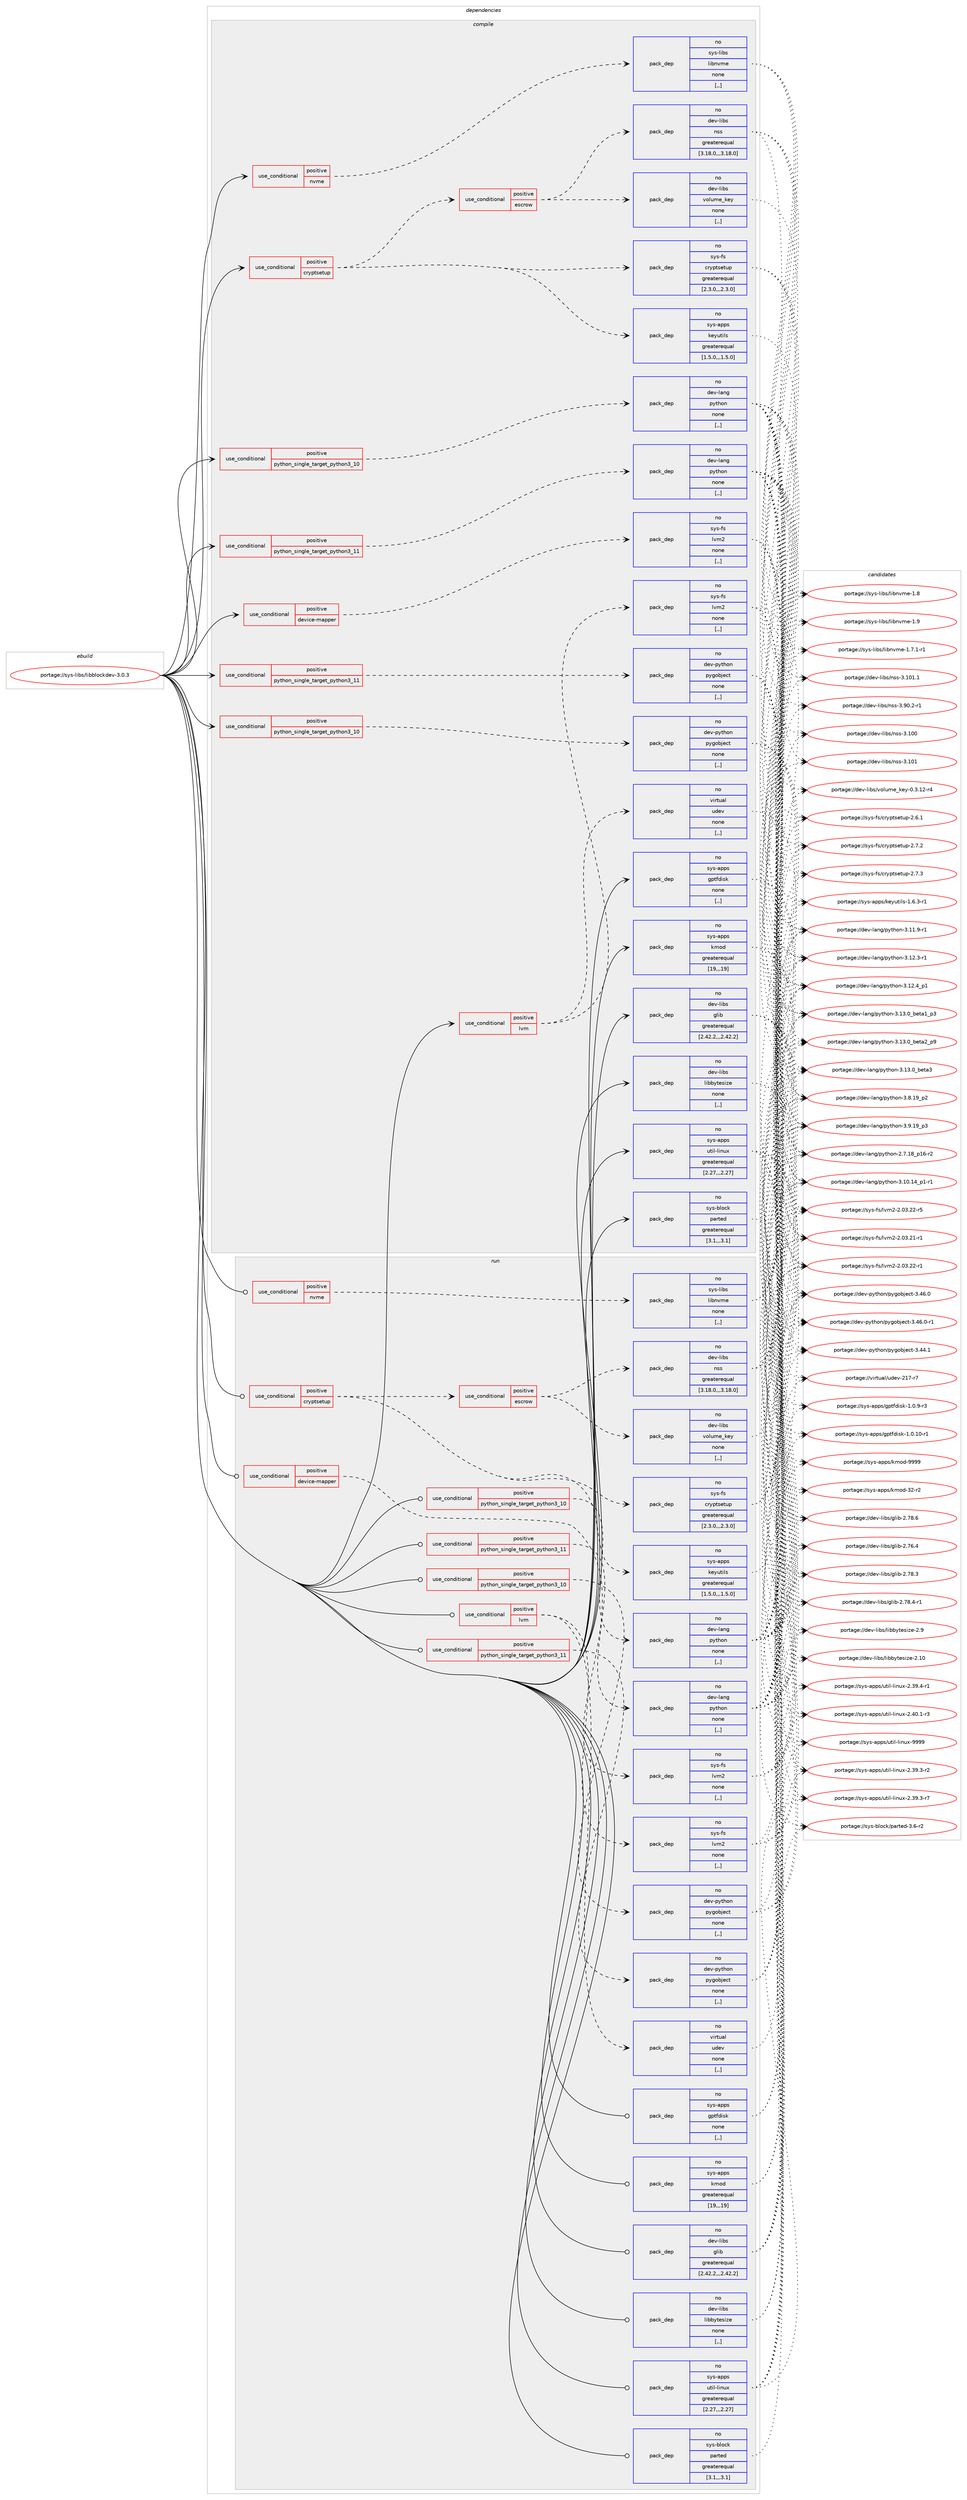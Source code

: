 digraph prolog {

# *************
# Graph options
# *************

newrank=true;
concentrate=true;
compound=true;
graph [rankdir=LR,fontname=Helvetica,fontsize=10,ranksep=1.5];#, ranksep=2.5, nodesep=0.2];
edge  [arrowhead=vee];
node  [fontname=Helvetica,fontsize=10];

# **********
# The ebuild
# **********

subgraph cluster_leftcol {
color=gray;
rank=same;
label=<<i>ebuild</i>>;
id [label="portage://sys-libs/libblockdev-3.0.3", color=red, width=4, href="../sys-libs/libblockdev-3.0.3.svg"];
}

# ****************
# The dependencies
# ****************

subgraph cluster_midcol {
color=gray;
label=<<i>dependencies</i>>;
subgraph cluster_compile {
fillcolor="#eeeeee";
style=filled;
label=<<i>compile</i>>;
subgraph cond114568 {
dependency430485 [label=<<TABLE BORDER="0" CELLBORDER="1" CELLSPACING="0" CELLPADDING="4"><TR><TD ROWSPAN="3" CELLPADDING="10">use_conditional</TD></TR><TR><TD>positive</TD></TR><TR><TD>cryptsetup</TD></TR></TABLE>>, shape=none, color=red];
subgraph cond114569 {
dependency430486 [label=<<TABLE BORDER="0" CELLBORDER="1" CELLSPACING="0" CELLPADDING="4"><TR><TD ROWSPAN="3" CELLPADDING="10">use_conditional</TD></TR><TR><TD>positive</TD></TR><TR><TD>escrow</TD></TR></TABLE>>, shape=none, color=red];
subgraph pack312992 {
dependency430487 [label=<<TABLE BORDER="0" CELLBORDER="1" CELLSPACING="0" CELLPADDING="4" WIDTH="220"><TR><TD ROWSPAN="6" CELLPADDING="30">pack_dep</TD></TR><TR><TD WIDTH="110">no</TD></TR><TR><TD>dev-libs</TD></TR><TR><TD>nss</TD></TR><TR><TD>greaterequal</TD></TR><TR><TD>[3.18.0,,,3.18.0]</TD></TR></TABLE>>, shape=none, color=blue];
}
dependency430486:e -> dependency430487:w [weight=20,style="dashed",arrowhead="vee"];
subgraph pack312993 {
dependency430488 [label=<<TABLE BORDER="0" CELLBORDER="1" CELLSPACING="0" CELLPADDING="4" WIDTH="220"><TR><TD ROWSPAN="6" CELLPADDING="30">pack_dep</TD></TR><TR><TD WIDTH="110">no</TD></TR><TR><TD>dev-libs</TD></TR><TR><TD>volume_key</TD></TR><TR><TD>none</TD></TR><TR><TD>[,,]</TD></TR></TABLE>>, shape=none, color=blue];
}
dependency430486:e -> dependency430488:w [weight=20,style="dashed",arrowhead="vee"];
}
dependency430485:e -> dependency430486:w [weight=20,style="dashed",arrowhead="vee"];
subgraph pack312994 {
dependency430489 [label=<<TABLE BORDER="0" CELLBORDER="1" CELLSPACING="0" CELLPADDING="4" WIDTH="220"><TR><TD ROWSPAN="6" CELLPADDING="30">pack_dep</TD></TR><TR><TD WIDTH="110">no</TD></TR><TR><TD>sys-apps</TD></TR><TR><TD>keyutils</TD></TR><TR><TD>greaterequal</TD></TR><TR><TD>[1.5.0,,,1.5.0]</TD></TR></TABLE>>, shape=none, color=blue];
}
dependency430485:e -> dependency430489:w [weight=20,style="dashed",arrowhead="vee"];
subgraph pack312995 {
dependency430490 [label=<<TABLE BORDER="0" CELLBORDER="1" CELLSPACING="0" CELLPADDING="4" WIDTH="220"><TR><TD ROWSPAN="6" CELLPADDING="30">pack_dep</TD></TR><TR><TD WIDTH="110">no</TD></TR><TR><TD>sys-fs</TD></TR><TR><TD>cryptsetup</TD></TR><TR><TD>greaterequal</TD></TR><TR><TD>[2.3.0,,,2.3.0]</TD></TR></TABLE>>, shape=none, color=blue];
}
dependency430485:e -> dependency430490:w [weight=20,style="dashed",arrowhead="vee"];
}
id:e -> dependency430485:w [weight=20,style="solid",arrowhead="vee"];
subgraph cond114570 {
dependency430491 [label=<<TABLE BORDER="0" CELLBORDER="1" CELLSPACING="0" CELLPADDING="4"><TR><TD ROWSPAN="3" CELLPADDING="10">use_conditional</TD></TR><TR><TD>positive</TD></TR><TR><TD>device-mapper</TD></TR></TABLE>>, shape=none, color=red];
subgraph pack312996 {
dependency430492 [label=<<TABLE BORDER="0" CELLBORDER="1" CELLSPACING="0" CELLPADDING="4" WIDTH="220"><TR><TD ROWSPAN="6" CELLPADDING="30">pack_dep</TD></TR><TR><TD WIDTH="110">no</TD></TR><TR><TD>sys-fs</TD></TR><TR><TD>lvm2</TD></TR><TR><TD>none</TD></TR><TR><TD>[,,]</TD></TR></TABLE>>, shape=none, color=blue];
}
dependency430491:e -> dependency430492:w [weight=20,style="dashed",arrowhead="vee"];
}
id:e -> dependency430491:w [weight=20,style="solid",arrowhead="vee"];
subgraph cond114571 {
dependency430493 [label=<<TABLE BORDER="0" CELLBORDER="1" CELLSPACING="0" CELLPADDING="4"><TR><TD ROWSPAN="3" CELLPADDING="10">use_conditional</TD></TR><TR><TD>positive</TD></TR><TR><TD>lvm</TD></TR></TABLE>>, shape=none, color=red];
subgraph pack312997 {
dependency430494 [label=<<TABLE BORDER="0" CELLBORDER="1" CELLSPACING="0" CELLPADDING="4" WIDTH="220"><TR><TD ROWSPAN="6" CELLPADDING="30">pack_dep</TD></TR><TR><TD WIDTH="110">no</TD></TR><TR><TD>sys-fs</TD></TR><TR><TD>lvm2</TD></TR><TR><TD>none</TD></TR><TR><TD>[,,]</TD></TR></TABLE>>, shape=none, color=blue];
}
dependency430493:e -> dependency430494:w [weight=20,style="dashed",arrowhead="vee"];
subgraph pack312998 {
dependency430495 [label=<<TABLE BORDER="0" CELLBORDER="1" CELLSPACING="0" CELLPADDING="4" WIDTH="220"><TR><TD ROWSPAN="6" CELLPADDING="30">pack_dep</TD></TR><TR><TD WIDTH="110">no</TD></TR><TR><TD>virtual</TD></TR><TR><TD>udev</TD></TR><TR><TD>none</TD></TR><TR><TD>[,,]</TD></TR></TABLE>>, shape=none, color=blue];
}
dependency430493:e -> dependency430495:w [weight=20,style="dashed",arrowhead="vee"];
}
id:e -> dependency430493:w [weight=20,style="solid",arrowhead="vee"];
subgraph cond114572 {
dependency430496 [label=<<TABLE BORDER="0" CELLBORDER="1" CELLSPACING="0" CELLPADDING="4"><TR><TD ROWSPAN="3" CELLPADDING="10">use_conditional</TD></TR><TR><TD>positive</TD></TR><TR><TD>nvme</TD></TR></TABLE>>, shape=none, color=red];
subgraph pack312999 {
dependency430497 [label=<<TABLE BORDER="0" CELLBORDER="1" CELLSPACING="0" CELLPADDING="4" WIDTH="220"><TR><TD ROWSPAN="6" CELLPADDING="30">pack_dep</TD></TR><TR><TD WIDTH="110">no</TD></TR><TR><TD>sys-libs</TD></TR><TR><TD>libnvme</TD></TR><TR><TD>none</TD></TR><TR><TD>[,,]</TD></TR></TABLE>>, shape=none, color=blue];
}
dependency430496:e -> dependency430497:w [weight=20,style="dashed",arrowhead="vee"];
}
id:e -> dependency430496:w [weight=20,style="solid",arrowhead="vee"];
subgraph cond114573 {
dependency430498 [label=<<TABLE BORDER="0" CELLBORDER="1" CELLSPACING="0" CELLPADDING="4"><TR><TD ROWSPAN="3" CELLPADDING="10">use_conditional</TD></TR><TR><TD>positive</TD></TR><TR><TD>python_single_target_python3_10</TD></TR></TABLE>>, shape=none, color=red];
subgraph pack313000 {
dependency430499 [label=<<TABLE BORDER="0" CELLBORDER="1" CELLSPACING="0" CELLPADDING="4" WIDTH="220"><TR><TD ROWSPAN="6" CELLPADDING="30">pack_dep</TD></TR><TR><TD WIDTH="110">no</TD></TR><TR><TD>dev-lang</TD></TR><TR><TD>python</TD></TR><TR><TD>none</TD></TR><TR><TD>[,,]</TD></TR></TABLE>>, shape=none, color=blue];
}
dependency430498:e -> dependency430499:w [weight=20,style="dashed",arrowhead="vee"];
}
id:e -> dependency430498:w [weight=20,style="solid",arrowhead="vee"];
subgraph cond114574 {
dependency430500 [label=<<TABLE BORDER="0" CELLBORDER="1" CELLSPACING="0" CELLPADDING="4"><TR><TD ROWSPAN="3" CELLPADDING="10">use_conditional</TD></TR><TR><TD>positive</TD></TR><TR><TD>python_single_target_python3_10</TD></TR></TABLE>>, shape=none, color=red];
subgraph pack313001 {
dependency430501 [label=<<TABLE BORDER="0" CELLBORDER="1" CELLSPACING="0" CELLPADDING="4" WIDTH="220"><TR><TD ROWSPAN="6" CELLPADDING="30">pack_dep</TD></TR><TR><TD WIDTH="110">no</TD></TR><TR><TD>dev-python</TD></TR><TR><TD>pygobject</TD></TR><TR><TD>none</TD></TR><TR><TD>[,,]</TD></TR></TABLE>>, shape=none, color=blue];
}
dependency430500:e -> dependency430501:w [weight=20,style="dashed",arrowhead="vee"];
}
id:e -> dependency430500:w [weight=20,style="solid",arrowhead="vee"];
subgraph cond114575 {
dependency430502 [label=<<TABLE BORDER="0" CELLBORDER="1" CELLSPACING="0" CELLPADDING="4"><TR><TD ROWSPAN="3" CELLPADDING="10">use_conditional</TD></TR><TR><TD>positive</TD></TR><TR><TD>python_single_target_python3_11</TD></TR></TABLE>>, shape=none, color=red];
subgraph pack313002 {
dependency430503 [label=<<TABLE BORDER="0" CELLBORDER="1" CELLSPACING="0" CELLPADDING="4" WIDTH="220"><TR><TD ROWSPAN="6" CELLPADDING="30">pack_dep</TD></TR><TR><TD WIDTH="110">no</TD></TR><TR><TD>dev-lang</TD></TR><TR><TD>python</TD></TR><TR><TD>none</TD></TR><TR><TD>[,,]</TD></TR></TABLE>>, shape=none, color=blue];
}
dependency430502:e -> dependency430503:w [weight=20,style="dashed",arrowhead="vee"];
}
id:e -> dependency430502:w [weight=20,style="solid",arrowhead="vee"];
subgraph cond114576 {
dependency430504 [label=<<TABLE BORDER="0" CELLBORDER="1" CELLSPACING="0" CELLPADDING="4"><TR><TD ROWSPAN="3" CELLPADDING="10">use_conditional</TD></TR><TR><TD>positive</TD></TR><TR><TD>python_single_target_python3_11</TD></TR></TABLE>>, shape=none, color=red];
subgraph pack313003 {
dependency430505 [label=<<TABLE BORDER="0" CELLBORDER="1" CELLSPACING="0" CELLPADDING="4" WIDTH="220"><TR><TD ROWSPAN="6" CELLPADDING="30">pack_dep</TD></TR><TR><TD WIDTH="110">no</TD></TR><TR><TD>dev-python</TD></TR><TR><TD>pygobject</TD></TR><TR><TD>none</TD></TR><TR><TD>[,,]</TD></TR></TABLE>>, shape=none, color=blue];
}
dependency430504:e -> dependency430505:w [weight=20,style="dashed",arrowhead="vee"];
}
id:e -> dependency430504:w [weight=20,style="solid",arrowhead="vee"];
subgraph pack313004 {
dependency430506 [label=<<TABLE BORDER="0" CELLBORDER="1" CELLSPACING="0" CELLPADDING="4" WIDTH="220"><TR><TD ROWSPAN="6" CELLPADDING="30">pack_dep</TD></TR><TR><TD WIDTH="110">no</TD></TR><TR><TD>dev-libs</TD></TR><TR><TD>glib</TD></TR><TR><TD>greaterequal</TD></TR><TR><TD>[2.42.2,,,2.42.2]</TD></TR></TABLE>>, shape=none, color=blue];
}
id:e -> dependency430506:w [weight=20,style="solid",arrowhead="vee"];
subgraph pack313005 {
dependency430507 [label=<<TABLE BORDER="0" CELLBORDER="1" CELLSPACING="0" CELLPADDING="4" WIDTH="220"><TR><TD ROWSPAN="6" CELLPADDING="30">pack_dep</TD></TR><TR><TD WIDTH="110">no</TD></TR><TR><TD>dev-libs</TD></TR><TR><TD>libbytesize</TD></TR><TR><TD>none</TD></TR><TR><TD>[,,]</TD></TR></TABLE>>, shape=none, color=blue];
}
id:e -> dependency430507:w [weight=20,style="solid",arrowhead="vee"];
subgraph pack313006 {
dependency430508 [label=<<TABLE BORDER="0" CELLBORDER="1" CELLSPACING="0" CELLPADDING="4" WIDTH="220"><TR><TD ROWSPAN="6" CELLPADDING="30">pack_dep</TD></TR><TR><TD WIDTH="110">no</TD></TR><TR><TD>sys-apps</TD></TR><TR><TD>gptfdisk</TD></TR><TR><TD>none</TD></TR><TR><TD>[,,]</TD></TR></TABLE>>, shape=none, color=blue];
}
id:e -> dependency430508:w [weight=20,style="solid",arrowhead="vee"];
subgraph pack313007 {
dependency430509 [label=<<TABLE BORDER="0" CELLBORDER="1" CELLSPACING="0" CELLPADDING="4" WIDTH="220"><TR><TD ROWSPAN="6" CELLPADDING="30">pack_dep</TD></TR><TR><TD WIDTH="110">no</TD></TR><TR><TD>sys-apps</TD></TR><TR><TD>kmod</TD></TR><TR><TD>greaterequal</TD></TR><TR><TD>[19,,,19]</TD></TR></TABLE>>, shape=none, color=blue];
}
id:e -> dependency430509:w [weight=20,style="solid",arrowhead="vee"];
subgraph pack313008 {
dependency430510 [label=<<TABLE BORDER="0" CELLBORDER="1" CELLSPACING="0" CELLPADDING="4" WIDTH="220"><TR><TD ROWSPAN="6" CELLPADDING="30">pack_dep</TD></TR><TR><TD WIDTH="110">no</TD></TR><TR><TD>sys-apps</TD></TR><TR><TD>util-linux</TD></TR><TR><TD>greaterequal</TD></TR><TR><TD>[2.27,,,2.27]</TD></TR></TABLE>>, shape=none, color=blue];
}
id:e -> dependency430510:w [weight=20,style="solid",arrowhead="vee"];
subgraph pack313009 {
dependency430511 [label=<<TABLE BORDER="0" CELLBORDER="1" CELLSPACING="0" CELLPADDING="4" WIDTH="220"><TR><TD ROWSPAN="6" CELLPADDING="30">pack_dep</TD></TR><TR><TD WIDTH="110">no</TD></TR><TR><TD>sys-block</TD></TR><TR><TD>parted</TD></TR><TR><TD>greaterequal</TD></TR><TR><TD>[3.1,,,3.1]</TD></TR></TABLE>>, shape=none, color=blue];
}
id:e -> dependency430511:w [weight=20,style="solid",arrowhead="vee"];
}
subgraph cluster_compileandrun {
fillcolor="#eeeeee";
style=filled;
label=<<i>compile and run</i>>;
}
subgraph cluster_run {
fillcolor="#eeeeee";
style=filled;
label=<<i>run</i>>;
subgraph cond114577 {
dependency430512 [label=<<TABLE BORDER="0" CELLBORDER="1" CELLSPACING="0" CELLPADDING="4"><TR><TD ROWSPAN="3" CELLPADDING="10">use_conditional</TD></TR><TR><TD>positive</TD></TR><TR><TD>cryptsetup</TD></TR></TABLE>>, shape=none, color=red];
subgraph cond114578 {
dependency430513 [label=<<TABLE BORDER="0" CELLBORDER="1" CELLSPACING="0" CELLPADDING="4"><TR><TD ROWSPAN="3" CELLPADDING="10">use_conditional</TD></TR><TR><TD>positive</TD></TR><TR><TD>escrow</TD></TR></TABLE>>, shape=none, color=red];
subgraph pack313010 {
dependency430514 [label=<<TABLE BORDER="0" CELLBORDER="1" CELLSPACING="0" CELLPADDING="4" WIDTH="220"><TR><TD ROWSPAN="6" CELLPADDING="30">pack_dep</TD></TR><TR><TD WIDTH="110">no</TD></TR><TR><TD>dev-libs</TD></TR><TR><TD>nss</TD></TR><TR><TD>greaterequal</TD></TR><TR><TD>[3.18.0,,,3.18.0]</TD></TR></TABLE>>, shape=none, color=blue];
}
dependency430513:e -> dependency430514:w [weight=20,style="dashed",arrowhead="vee"];
subgraph pack313011 {
dependency430515 [label=<<TABLE BORDER="0" CELLBORDER="1" CELLSPACING="0" CELLPADDING="4" WIDTH="220"><TR><TD ROWSPAN="6" CELLPADDING="30">pack_dep</TD></TR><TR><TD WIDTH="110">no</TD></TR><TR><TD>dev-libs</TD></TR><TR><TD>volume_key</TD></TR><TR><TD>none</TD></TR><TR><TD>[,,]</TD></TR></TABLE>>, shape=none, color=blue];
}
dependency430513:e -> dependency430515:w [weight=20,style="dashed",arrowhead="vee"];
}
dependency430512:e -> dependency430513:w [weight=20,style="dashed",arrowhead="vee"];
subgraph pack313012 {
dependency430516 [label=<<TABLE BORDER="0" CELLBORDER="1" CELLSPACING="0" CELLPADDING="4" WIDTH="220"><TR><TD ROWSPAN="6" CELLPADDING="30">pack_dep</TD></TR><TR><TD WIDTH="110">no</TD></TR><TR><TD>sys-apps</TD></TR><TR><TD>keyutils</TD></TR><TR><TD>greaterequal</TD></TR><TR><TD>[1.5.0,,,1.5.0]</TD></TR></TABLE>>, shape=none, color=blue];
}
dependency430512:e -> dependency430516:w [weight=20,style="dashed",arrowhead="vee"];
subgraph pack313013 {
dependency430517 [label=<<TABLE BORDER="0" CELLBORDER="1" CELLSPACING="0" CELLPADDING="4" WIDTH="220"><TR><TD ROWSPAN="6" CELLPADDING="30">pack_dep</TD></TR><TR><TD WIDTH="110">no</TD></TR><TR><TD>sys-fs</TD></TR><TR><TD>cryptsetup</TD></TR><TR><TD>greaterequal</TD></TR><TR><TD>[2.3.0,,,2.3.0]</TD></TR></TABLE>>, shape=none, color=blue];
}
dependency430512:e -> dependency430517:w [weight=20,style="dashed",arrowhead="vee"];
}
id:e -> dependency430512:w [weight=20,style="solid",arrowhead="odot"];
subgraph cond114579 {
dependency430518 [label=<<TABLE BORDER="0" CELLBORDER="1" CELLSPACING="0" CELLPADDING="4"><TR><TD ROWSPAN="3" CELLPADDING="10">use_conditional</TD></TR><TR><TD>positive</TD></TR><TR><TD>device-mapper</TD></TR></TABLE>>, shape=none, color=red];
subgraph pack313014 {
dependency430519 [label=<<TABLE BORDER="0" CELLBORDER="1" CELLSPACING="0" CELLPADDING="4" WIDTH="220"><TR><TD ROWSPAN="6" CELLPADDING="30">pack_dep</TD></TR><TR><TD WIDTH="110">no</TD></TR><TR><TD>sys-fs</TD></TR><TR><TD>lvm2</TD></TR><TR><TD>none</TD></TR><TR><TD>[,,]</TD></TR></TABLE>>, shape=none, color=blue];
}
dependency430518:e -> dependency430519:w [weight=20,style="dashed",arrowhead="vee"];
}
id:e -> dependency430518:w [weight=20,style="solid",arrowhead="odot"];
subgraph cond114580 {
dependency430520 [label=<<TABLE BORDER="0" CELLBORDER="1" CELLSPACING="0" CELLPADDING="4"><TR><TD ROWSPAN="3" CELLPADDING="10">use_conditional</TD></TR><TR><TD>positive</TD></TR><TR><TD>lvm</TD></TR></TABLE>>, shape=none, color=red];
subgraph pack313015 {
dependency430521 [label=<<TABLE BORDER="0" CELLBORDER="1" CELLSPACING="0" CELLPADDING="4" WIDTH="220"><TR><TD ROWSPAN="6" CELLPADDING="30">pack_dep</TD></TR><TR><TD WIDTH="110">no</TD></TR><TR><TD>sys-fs</TD></TR><TR><TD>lvm2</TD></TR><TR><TD>none</TD></TR><TR><TD>[,,]</TD></TR></TABLE>>, shape=none, color=blue];
}
dependency430520:e -> dependency430521:w [weight=20,style="dashed",arrowhead="vee"];
subgraph pack313016 {
dependency430522 [label=<<TABLE BORDER="0" CELLBORDER="1" CELLSPACING="0" CELLPADDING="4" WIDTH="220"><TR><TD ROWSPAN="6" CELLPADDING="30">pack_dep</TD></TR><TR><TD WIDTH="110">no</TD></TR><TR><TD>virtual</TD></TR><TR><TD>udev</TD></TR><TR><TD>none</TD></TR><TR><TD>[,,]</TD></TR></TABLE>>, shape=none, color=blue];
}
dependency430520:e -> dependency430522:w [weight=20,style="dashed",arrowhead="vee"];
}
id:e -> dependency430520:w [weight=20,style="solid",arrowhead="odot"];
subgraph cond114581 {
dependency430523 [label=<<TABLE BORDER="0" CELLBORDER="1" CELLSPACING="0" CELLPADDING="4"><TR><TD ROWSPAN="3" CELLPADDING="10">use_conditional</TD></TR><TR><TD>positive</TD></TR><TR><TD>nvme</TD></TR></TABLE>>, shape=none, color=red];
subgraph pack313017 {
dependency430524 [label=<<TABLE BORDER="0" CELLBORDER="1" CELLSPACING="0" CELLPADDING="4" WIDTH="220"><TR><TD ROWSPAN="6" CELLPADDING="30">pack_dep</TD></TR><TR><TD WIDTH="110">no</TD></TR><TR><TD>sys-libs</TD></TR><TR><TD>libnvme</TD></TR><TR><TD>none</TD></TR><TR><TD>[,,]</TD></TR></TABLE>>, shape=none, color=blue];
}
dependency430523:e -> dependency430524:w [weight=20,style="dashed",arrowhead="vee"];
}
id:e -> dependency430523:w [weight=20,style="solid",arrowhead="odot"];
subgraph cond114582 {
dependency430525 [label=<<TABLE BORDER="0" CELLBORDER="1" CELLSPACING="0" CELLPADDING="4"><TR><TD ROWSPAN="3" CELLPADDING="10">use_conditional</TD></TR><TR><TD>positive</TD></TR><TR><TD>python_single_target_python3_10</TD></TR></TABLE>>, shape=none, color=red];
subgraph pack313018 {
dependency430526 [label=<<TABLE BORDER="0" CELLBORDER="1" CELLSPACING="0" CELLPADDING="4" WIDTH="220"><TR><TD ROWSPAN="6" CELLPADDING="30">pack_dep</TD></TR><TR><TD WIDTH="110">no</TD></TR><TR><TD>dev-lang</TD></TR><TR><TD>python</TD></TR><TR><TD>none</TD></TR><TR><TD>[,,]</TD></TR></TABLE>>, shape=none, color=blue];
}
dependency430525:e -> dependency430526:w [weight=20,style="dashed",arrowhead="vee"];
}
id:e -> dependency430525:w [weight=20,style="solid",arrowhead="odot"];
subgraph cond114583 {
dependency430527 [label=<<TABLE BORDER="0" CELLBORDER="1" CELLSPACING="0" CELLPADDING="4"><TR><TD ROWSPAN="3" CELLPADDING="10">use_conditional</TD></TR><TR><TD>positive</TD></TR><TR><TD>python_single_target_python3_10</TD></TR></TABLE>>, shape=none, color=red];
subgraph pack313019 {
dependency430528 [label=<<TABLE BORDER="0" CELLBORDER="1" CELLSPACING="0" CELLPADDING="4" WIDTH="220"><TR><TD ROWSPAN="6" CELLPADDING="30">pack_dep</TD></TR><TR><TD WIDTH="110">no</TD></TR><TR><TD>dev-python</TD></TR><TR><TD>pygobject</TD></TR><TR><TD>none</TD></TR><TR><TD>[,,]</TD></TR></TABLE>>, shape=none, color=blue];
}
dependency430527:e -> dependency430528:w [weight=20,style="dashed",arrowhead="vee"];
}
id:e -> dependency430527:w [weight=20,style="solid",arrowhead="odot"];
subgraph cond114584 {
dependency430529 [label=<<TABLE BORDER="0" CELLBORDER="1" CELLSPACING="0" CELLPADDING="4"><TR><TD ROWSPAN="3" CELLPADDING="10">use_conditional</TD></TR><TR><TD>positive</TD></TR><TR><TD>python_single_target_python3_11</TD></TR></TABLE>>, shape=none, color=red];
subgraph pack313020 {
dependency430530 [label=<<TABLE BORDER="0" CELLBORDER="1" CELLSPACING="0" CELLPADDING="4" WIDTH="220"><TR><TD ROWSPAN="6" CELLPADDING="30">pack_dep</TD></TR><TR><TD WIDTH="110">no</TD></TR><TR><TD>dev-lang</TD></TR><TR><TD>python</TD></TR><TR><TD>none</TD></TR><TR><TD>[,,]</TD></TR></TABLE>>, shape=none, color=blue];
}
dependency430529:e -> dependency430530:w [weight=20,style="dashed",arrowhead="vee"];
}
id:e -> dependency430529:w [weight=20,style="solid",arrowhead="odot"];
subgraph cond114585 {
dependency430531 [label=<<TABLE BORDER="0" CELLBORDER="1" CELLSPACING="0" CELLPADDING="4"><TR><TD ROWSPAN="3" CELLPADDING="10">use_conditional</TD></TR><TR><TD>positive</TD></TR><TR><TD>python_single_target_python3_11</TD></TR></TABLE>>, shape=none, color=red];
subgraph pack313021 {
dependency430532 [label=<<TABLE BORDER="0" CELLBORDER="1" CELLSPACING="0" CELLPADDING="4" WIDTH="220"><TR><TD ROWSPAN="6" CELLPADDING="30">pack_dep</TD></TR><TR><TD WIDTH="110">no</TD></TR><TR><TD>dev-python</TD></TR><TR><TD>pygobject</TD></TR><TR><TD>none</TD></TR><TR><TD>[,,]</TD></TR></TABLE>>, shape=none, color=blue];
}
dependency430531:e -> dependency430532:w [weight=20,style="dashed",arrowhead="vee"];
}
id:e -> dependency430531:w [weight=20,style="solid",arrowhead="odot"];
subgraph pack313022 {
dependency430533 [label=<<TABLE BORDER="0" CELLBORDER="1" CELLSPACING="0" CELLPADDING="4" WIDTH="220"><TR><TD ROWSPAN="6" CELLPADDING="30">pack_dep</TD></TR><TR><TD WIDTH="110">no</TD></TR><TR><TD>dev-libs</TD></TR><TR><TD>glib</TD></TR><TR><TD>greaterequal</TD></TR><TR><TD>[2.42.2,,,2.42.2]</TD></TR></TABLE>>, shape=none, color=blue];
}
id:e -> dependency430533:w [weight=20,style="solid",arrowhead="odot"];
subgraph pack313023 {
dependency430534 [label=<<TABLE BORDER="0" CELLBORDER="1" CELLSPACING="0" CELLPADDING="4" WIDTH="220"><TR><TD ROWSPAN="6" CELLPADDING="30">pack_dep</TD></TR><TR><TD WIDTH="110">no</TD></TR><TR><TD>dev-libs</TD></TR><TR><TD>libbytesize</TD></TR><TR><TD>none</TD></TR><TR><TD>[,,]</TD></TR></TABLE>>, shape=none, color=blue];
}
id:e -> dependency430534:w [weight=20,style="solid",arrowhead="odot"];
subgraph pack313024 {
dependency430535 [label=<<TABLE BORDER="0" CELLBORDER="1" CELLSPACING="0" CELLPADDING="4" WIDTH="220"><TR><TD ROWSPAN="6" CELLPADDING="30">pack_dep</TD></TR><TR><TD WIDTH="110">no</TD></TR><TR><TD>sys-apps</TD></TR><TR><TD>gptfdisk</TD></TR><TR><TD>none</TD></TR><TR><TD>[,,]</TD></TR></TABLE>>, shape=none, color=blue];
}
id:e -> dependency430535:w [weight=20,style="solid",arrowhead="odot"];
subgraph pack313025 {
dependency430536 [label=<<TABLE BORDER="0" CELLBORDER="1" CELLSPACING="0" CELLPADDING="4" WIDTH="220"><TR><TD ROWSPAN="6" CELLPADDING="30">pack_dep</TD></TR><TR><TD WIDTH="110">no</TD></TR><TR><TD>sys-apps</TD></TR><TR><TD>kmod</TD></TR><TR><TD>greaterequal</TD></TR><TR><TD>[19,,,19]</TD></TR></TABLE>>, shape=none, color=blue];
}
id:e -> dependency430536:w [weight=20,style="solid",arrowhead="odot"];
subgraph pack313026 {
dependency430537 [label=<<TABLE BORDER="0" CELLBORDER="1" CELLSPACING="0" CELLPADDING="4" WIDTH="220"><TR><TD ROWSPAN="6" CELLPADDING="30">pack_dep</TD></TR><TR><TD WIDTH="110">no</TD></TR><TR><TD>sys-apps</TD></TR><TR><TD>util-linux</TD></TR><TR><TD>greaterequal</TD></TR><TR><TD>[2.27,,,2.27]</TD></TR></TABLE>>, shape=none, color=blue];
}
id:e -> dependency430537:w [weight=20,style="solid",arrowhead="odot"];
subgraph pack313027 {
dependency430538 [label=<<TABLE BORDER="0" CELLBORDER="1" CELLSPACING="0" CELLPADDING="4" WIDTH="220"><TR><TD ROWSPAN="6" CELLPADDING="30">pack_dep</TD></TR><TR><TD WIDTH="110">no</TD></TR><TR><TD>sys-block</TD></TR><TR><TD>parted</TD></TR><TR><TD>greaterequal</TD></TR><TR><TD>[3.1,,,3.1]</TD></TR></TABLE>>, shape=none, color=blue];
}
id:e -> dependency430538:w [weight=20,style="solid",arrowhead="odot"];
}
}

# **************
# The candidates
# **************

subgraph cluster_choices {
rank=same;
color=gray;
label=<<i>candidates</i>>;

subgraph choice312992 {
color=black;
nodesep=1;
choice100101118451081059811547110115115455146494848 [label="portage://dev-libs/nss-3.100", color=red, width=4,href="../dev-libs/nss-3.100.svg"];
choice100101118451081059811547110115115455146494849 [label="portage://dev-libs/nss-3.101", color=red, width=4,href="../dev-libs/nss-3.101.svg"];
choice1001011184510810598115471101151154551464948494649 [label="portage://dev-libs/nss-3.101.1", color=red, width=4,href="../dev-libs/nss-3.101.1.svg"];
choice100101118451081059811547110115115455146574846504511449 [label="portage://dev-libs/nss-3.90.2-r1", color=red, width=4,href="../dev-libs/nss-3.90.2-r1.svg"];
dependency430487:e -> choice100101118451081059811547110115115455146494848:w [style=dotted,weight="100"];
dependency430487:e -> choice100101118451081059811547110115115455146494849:w [style=dotted,weight="100"];
dependency430487:e -> choice1001011184510810598115471101151154551464948494649:w [style=dotted,weight="100"];
dependency430487:e -> choice100101118451081059811547110115115455146574846504511449:w [style=dotted,weight="100"];
}
subgraph choice312993 {
color=black;
nodesep=1;
choice10010111845108105981154711811110811710910195107101121454846514649504511452 [label="portage://dev-libs/volume_key-0.3.12-r4", color=red, width=4,href="../dev-libs/volume_key-0.3.12-r4.svg"];
dependency430488:e -> choice10010111845108105981154711811110811710910195107101121454846514649504511452:w [style=dotted,weight="100"];
}
subgraph choice312994 {
color=black;
nodesep=1;
choice1151211154597112112115471071011211171161051081154549465446514511449 [label="portage://sys-apps/keyutils-1.6.3-r1", color=red, width=4,href="../sys-apps/keyutils-1.6.3-r1.svg"];
dependency430489:e -> choice1151211154597112112115471071011211171161051081154549465446514511449:w [style=dotted,weight="100"];
}
subgraph choice312995 {
color=black;
nodesep=1;
choice115121115451021154799114121112116115101116117112455046544649 [label="portage://sys-fs/cryptsetup-2.6.1", color=red, width=4,href="../sys-fs/cryptsetup-2.6.1.svg"];
choice115121115451021154799114121112116115101116117112455046554650 [label="portage://sys-fs/cryptsetup-2.7.2", color=red, width=4,href="../sys-fs/cryptsetup-2.7.2.svg"];
choice115121115451021154799114121112116115101116117112455046554651 [label="portage://sys-fs/cryptsetup-2.7.3", color=red, width=4,href="../sys-fs/cryptsetup-2.7.3.svg"];
dependency430490:e -> choice115121115451021154799114121112116115101116117112455046544649:w [style=dotted,weight="100"];
dependency430490:e -> choice115121115451021154799114121112116115101116117112455046554650:w [style=dotted,weight="100"];
dependency430490:e -> choice115121115451021154799114121112116115101116117112455046554651:w [style=dotted,weight="100"];
}
subgraph choice312996 {
color=black;
nodesep=1;
choice11512111545102115471081181095045504648514650494511449 [label="portage://sys-fs/lvm2-2.03.21-r1", color=red, width=4,href="../sys-fs/lvm2-2.03.21-r1.svg"];
choice11512111545102115471081181095045504648514650504511449 [label="portage://sys-fs/lvm2-2.03.22-r1", color=red, width=4,href="../sys-fs/lvm2-2.03.22-r1.svg"];
choice11512111545102115471081181095045504648514650504511453 [label="portage://sys-fs/lvm2-2.03.22-r5", color=red, width=4,href="../sys-fs/lvm2-2.03.22-r5.svg"];
dependency430492:e -> choice11512111545102115471081181095045504648514650494511449:w [style=dotted,weight="100"];
dependency430492:e -> choice11512111545102115471081181095045504648514650504511449:w [style=dotted,weight="100"];
dependency430492:e -> choice11512111545102115471081181095045504648514650504511453:w [style=dotted,weight="100"];
}
subgraph choice312997 {
color=black;
nodesep=1;
choice11512111545102115471081181095045504648514650494511449 [label="portage://sys-fs/lvm2-2.03.21-r1", color=red, width=4,href="../sys-fs/lvm2-2.03.21-r1.svg"];
choice11512111545102115471081181095045504648514650504511449 [label="portage://sys-fs/lvm2-2.03.22-r1", color=red, width=4,href="../sys-fs/lvm2-2.03.22-r1.svg"];
choice11512111545102115471081181095045504648514650504511453 [label="portage://sys-fs/lvm2-2.03.22-r5", color=red, width=4,href="../sys-fs/lvm2-2.03.22-r5.svg"];
dependency430494:e -> choice11512111545102115471081181095045504648514650494511449:w [style=dotted,weight="100"];
dependency430494:e -> choice11512111545102115471081181095045504648514650504511449:w [style=dotted,weight="100"];
dependency430494:e -> choice11512111545102115471081181095045504648514650504511453:w [style=dotted,weight="100"];
}
subgraph choice312998 {
color=black;
nodesep=1;
choice1181051141161179710847117100101118455049554511455 [label="portage://virtual/udev-217-r7", color=red, width=4,href="../virtual/udev-217-r7.svg"];
dependency430495:e -> choice1181051141161179710847117100101118455049554511455:w [style=dotted,weight="100"];
}
subgraph choice312999 {
color=black;
nodesep=1;
choice115121115451081059811547108105981101181091014549465546494511449 [label="portage://sys-libs/libnvme-1.7.1-r1", color=red, width=4,href="../sys-libs/libnvme-1.7.1-r1.svg"];
choice1151211154510810598115471081059811011810910145494656 [label="portage://sys-libs/libnvme-1.8", color=red, width=4,href="../sys-libs/libnvme-1.8.svg"];
choice1151211154510810598115471081059811011810910145494657 [label="portage://sys-libs/libnvme-1.9", color=red, width=4,href="../sys-libs/libnvme-1.9.svg"];
dependency430497:e -> choice115121115451081059811547108105981101181091014549465546494511449:w [style=dotted,weight="100"];
dependency430497:e -> choice1151211154510810598115471081059811011810910145494656:w [style=dotted,weight="100"];
dependency430497:e -> choice1151211154510810598115471081059811011810910145494657:w [style=dotted,weight="100"];
}
subgraph choice313000 {
color=black;
nodesep=1;
choice100101118451089711010347112121116104111110455046554649569511249544511450 [label="portage://dev-lang/python-2.7.18_p16-r2", color=red, width=4,href="../dev-lang/python-2.7.18_p16-r2.svg"];
choice100101118451089711010347112121116104111110455146494846495295112494511449 [label="portage://dev-lang/python-3.10.14_p1-r1", color=red, width=4,href="../dev-lang/python-3.10.14_p1-r1.svg"];
choice100101118451089711010347112121116104111110455146494946574511449 [label="portage://dev-lang/python-3.11.9-r1", color=red, width=4,href="../dev-lang/python-3.11.9-r1.svg"];
choice100101118451089711010347112121116104111110455146495046514511449 [label="portage://dev-lang/python-3.12.3-r1", color=red, width=4,href="../dev-lang/python-3.12.3-r1.svg"];
choice100101118451089711010347112121116104111110455146495046529511249 [label="portage://dev-lang/python-3.12.4_p1", color=red, width=4,href="../dev-lang/python-3.12.4_p1.svg"];
choice10010111845108971101034711212111610411111045514649514648959810111697499511251 [label="portage://dev-lang/python-3.13.0_beta1_p3", color=red, width=4,href="../dev-lang/python-3.13.0_beta1_p3.svg"];
choice10010111845108971101034711212111610411111045514649514648959810111697509511257 [label="portage://dev-lang/python-3.13.0_beta2_p9", color=red, width=4,href="../dev-lang/python-3.13.0_beta2_p9.svg"];
choice1001011184510897110103471121211161041111104551464951464895981011169751 [label="portage://dev-lang/python-3.13.0_beta3", color=red, width=4,href="../dev-lang/python-3.13.0_beta3.svg"];
choice100101118451089711010347112121116104111110455146564649579511250 [label="portage://dev-lang/python-3.8.19_p2", color=red, width=4,href="../dev-lang/python-3.8.19_p2.svg"];
choice100101118451089711010347112121116104111110455146574649579511251 [label="portage://dev-lang/python-3.9.19_p3", color=red, width=4,href="../dev-lang/python-3.9.19_p3.svg"];
dependency430499:e -> choice100101118451089711010347112121116104111110455046554649569511249544511450:w [style=dotted,weight="100"];
dependency430499:e -> choice100101118451089711010347112121116104111110455146494846495295112494511449:w [style=dotted,weight="100"];
dependency430499:e -> choice100101118451089711010347112121116104111110455146494946574511449:w [style=dotted,weight="100"];
dependency430499:e -> choice100101118451089711010347112121116104111110455146495046514511449:w [style=dotted,weight="100"];
dependency430499:e -> choice100101118451089711010347112121116104111110455146495046529511249:w [style=dotted,weight="100"];
dependency430499:e -> choice10010111845108971101034711212111610411111045514649514648959810111697499511251:w [style=dotted,weight="100"];
dependency430499:e -> choice10010111845108971101034711212111610411111045514649514648959810111697509511257:w [style=dotted,weight="100"];
dependency430499:e -> choice1001011184510897110103471121211161041111104551464951464895981011169751:w [style=dotted,weight="100"];
dependency430499:e -> choice100101118451089711010347112121116104111110455146564649579511250:w [style=dotted,weight="100"];
dependency430499:e -> choice100101118451089711010347112121116104111110455146574649579511251:w [style=dotted,weight="100"];
}
subgraph choice313001 {
color=black;
nodesep=1;
choice1001011184511212111610411111047112121103111981061019911645514652524649 [label="portage://dev-python/pygobject-3.44.1", color=red, width=4,href="../dev-python/pygobject-3.44.1.svg"];
choice1001011184511212111610411111047112121103111981061019911645514652544648 [label="portage://dev-python/pygobject-3.46.0", color=red, width=4,href="../dev-python/pygobject-3.46.0.svg"];
choice10010111845112121116104111110471121211031119810610199116455146525446484511449 [label="portage://dev-python/pygobject-3.46.0-r1", color=red, width=4,href="../dev-python/pygobject-3.46.0-r1.svg"];
dependency430501:e -> choice1001011184511212111610411111047112121103111981061019911645514652524649:w [style=dotted,weight="100"];
dependency430501:e -> choice1001011184511212111610411111047112121103111981061019911645514652544648:w [style=dotted,weight="100"];
dependency430501:e -> choice10010111845112121116104111110471121211031119810610199116455146525446484511449:w [style=dotted,weight="100"];
}
subgraph choice313002 {
color=black;
nodesep=1;
choice100101118451089711010347112121116104111110455046554649569511249544511450 [label="portage://dev-lang/python-2.7.18_p16-r2", color=red, width=4,href="../dev-lang/python-2.7.18_p16-r2.svg"];
choice100101118451089711010347112121116104111110455146494846495295112494511449 [label="portage://dev-lang/python-3.10.14_p1-r1", color=red, width=4,href="../dev-lang/python-3.10.14_p1-r1.svg"];
choice100101118451089711010347112121116104111110455146494946574511449 [label="portage://dev-lang/python-3.11.9-r1", color=red, width=4,href="../dev-lang/python-3.11.9-r1.svg"];
choice100101118451089711010347112121116104111110455146495046514511449 [label="portage://dev-lang/python-3.12.3-r1", color=red, width=4,href="../dev-lang/python-3.12.3-r1.svg"];
choice100101118451089711010347112121116104111110455146495046529511249 [label="portage://dev-lang/python-3.12.4_p1", color=red, width=4,href="../dev-lang/python-3.12.4_p1.svg"];
choice10010111845108971101034711212111610411111045514649514648959810111697499511251 [label="portage://dev-lang/python-3.13.0_beta1_p3", color=red, width=4,href="../dev-lang/python-3.13.0_beta1_p3.svg"];
choice10010111845108971101034711212111610411111045514649514648959810111697509511257 [label="portage://dev-lang/python-3.13.0_beta2_p9", color=red, width=4,href="../dev-lang/python-3.13.0_beta2_p9.svg"];
choice1001011184510897110103471121211161041111104551464951464895981011169751 [label="portage://dev-lang/python-3.13.0_beta3", color=red, width=4,href="../dev-lang/python-3.13.0_beta3.svg"];
choice100101118451089711010347112121116104111110455146564649579511250 [label="portage://dev-lang/python-3.8.19_p2", color=red, width=4,href="../dev-lang/python-3.8.19_p2.svg"];
choice100101118451089711010347112121116104111110455146574649579511251 [label="portage://dev-lang/python-3.9.19_p3", color=red, width=4,href="../dev-lang/python-3.9.19_p3.svg"];
dependency430503:e -> choice100101118451089711010347112121116104111110455046554649569511249544511450:w [style=dotted,weight="100"];
dependency430503:e -> choice100101118451089711010347112121116104111110455146494846495295112494511449:w [style=dotted,weight="100"];
dependency430503:e -> choice100101118451089711010347112121116104111110455146494946574511449:w [style=dotted,weight="100"];
dependency430503:e -> choice100101118451089711010347112121116104111110455146495046514511449:w [style=dotted,weight="100"];
dependency430503:e -> choice100101118451089711010347112121116104111110455146495046529511249:w [style=dotted,weight="100"];
dependency430503:e -> choice10010111845108971101034711212111610411111045514649514648959810111697499511251:w [style=dotted,weight="100"];
dependency430503:e -> choice10010111845108971101034711212111610411111045514649514648959810111697509511257:w [style=dotted,weight="100"];
dependency430503:e -> choice1001011184510897110103471121211161041111104551464951464895981011169751:w [style=dotted,weight="100"];
dependency430503:e -> choice100101118451089711010347112121116104111110455146564649579511250:w [style=dotted,weight="100"];
dependency430503:e -> choice100101118451089711010347112121116104111110455146574649579511251:w [style=dotted,weight="100"];
}
subgraph choice313003 {
color=black;
nodesep=1;
choice1001011184511212111610411111047112121103111981061019911645514652524649 [label="portage://dev-python/pygobject-3.44.1", color=red, width=4,href="../dev-python/pygobject-3.44.1.svg"];
choice1001011184511212111610411111047112121103111981061019911645514652544648 [label="portage://dev-python/pygobject-3.46.0", color=red, width=4,href="../dev-python/pygobject-3.46.0.svg"];
choice10010111845112121116104111110471121211031119810610199116455146525446484511449 [label="portage://dev-python/pygobject-3.46.0-r1", color=red, width=4,href="../dev-python/pygobject-3.46.0-r1.svg"];
dependency430505:e -> choice1001011184511212111610411111047112121103111981061019911645514652524649:w [style=dotted,weight="100"];
dependency430505:e -> choice1001011184511212111610411111047112121103111981061019911645514652544648:w [style=dotted,weight="100"];
dependency430505:e -> choice10010111845112121116104111110471121211031119810610199116455146525446484511449:w [style=dotted,weight="100"];
}
subgraph choice313004 {
color=black;
nodesep=1;
choice1001011184510810598115471031081059845504655544652 [label="portage://dev-libs/glib-2.76.4", color=red, width=4,href="../dev-libs/glib-2.76.4.svg"];
choice1001011184510810598115471031081059845504655564651 [label="portage://dev-libs/glib-2.78.3", color=red, width=4,href="../dev-libs/glib-2.78.3.svg"];
choice10010111845108105981154710310810598455046555646524511449 [label="portage://dev-libs/glib-2.78.4-r1", color=red, width=4,href="../dev-libs/glib-2.78.4-r1.svg"];
choice1001011184510810598115471031081059845504655564654 [label="portage://dev-libs/glib-2.78.6", color=red, width=4,href="../dev-libs/glib-2.78.6.svg"];
dependency430506:e -> choice1001011184510810598115471031081059845504655544652:w [style=dotted,weight="100"];
dependency430506:e -> choice1001011184510810598115471031081059845504655564651:w [style=dotted,weight="100"];
dependency430506:e -> choice10010111845108105981154710310810598455046555646524511449:w [style=dotted,weight="100"];
dependency430506:e -> choice1001011184510810598115471031081059845504655564654:w [style=dotted,weight="100"];
}
subgraph choice313005 {
color=black;
nodesep=1;
choice10010111845108105981154710810598981211161011151051221014550464948 [label="portage://dev-libs/libbytesize-2.10", color=red, width=4,href="../dev-libs/libbytesize-2.10.svg"];
choice100101118451081059811547108105989812111610111510512210145504657 [label="portage://dev-libs/libbytesize-2.9", color=red, width=4,href="../dev-libs/libbytesize-2.9.svg"];
dependency430507:e -> choice10010111845108105981154710810598981211161011151051221014550464948:w [style=dotted,weight="100"];
dependency430507:e -> choice100101118451081059811547108105989812111610111510512210145504657:w [style=dotted,weight="100"];
}
subgraph choice313006 {
color=black;
nodesep=1;
choice115121115459711211211547103112116102100105115107454946484649484511449 [label="portage://sys-apps/gptfdisk-1.0.10-r1", color=red, width=4,href="../sys-apps/gptfdisk-1.0.10-r1.svg"];
choice1151211154597112112115471031121161021001051151074549464846574511451 [label="portage://sys-apps/gptfdisk-1.0.9-r3", color=red, width=4,href="../sys-apps/gptfdisk-1.0.9-r3.svg"];
dependency430508:e -> choice115121115459711211211547103112116102100105115107454946484649484511449:w [style=dotted,weight="100"];
dependency430508:e -> choice1151211154597112112115471031121161021001051151074549464846574511451:w [style=dotted,weight="100"];
}
subgraph choice313007 {
color=black;
nodesep=1;
choice1151211154597112112115471071091111004551504511450 [label="portage://sys-apps/kmod-32-r2", color=red, width=4,href="../sys-apps/kmod-32-r2.svg"];
choice1151211154597112112115471071091111004557575757 [label="portage://sys-apps/kmod-9999", color=red, width=4,href="../sys-apps/kmod-9999.svg"];
dependency430509:e -> choice1151211154597112112115471071091111004551504511450:w [style=dotted,weight="100"];
dependency430509:e -> choice1151211154597112112115471071091111004557575757:w [style=dotted,weight="100"];
}
subgraph choice313008 {
color=black;
nodesep=1;
choice11512111545971121121154711711610510845108105110117120455046515746514511450 [label="portage://sys-apps/util-linux-2.39.3-r2", color=red, width=4,href="../sys-apps/util-linux-2.39.3-r2.svg"];
choice11512111545971121121154711711610510845108105110117120455046515746514511455 [label="portage://sys-apps/util-linux-2.39.3-r7", color=red, width=4,href="../sys-apps/util-linux-2.39.3-r7.svg"];
choice11512111545971121121154711711610510845108105110117120455046515746524511449 [label="portage://sys-apps/util-linux-2.39.4-r1", color=red, width=4,href="../sys-apps/util-linux-2.39.4-r1.svg"];
choice11512111545971121121154711711610510845108105110117120455046524846494511451 [label="portage://sys-apps/util-linux-2.40.1-r3", color=red, width=4,href="../sys-apps/util-linux-2.40.1-r3.svg"];
choice115121115459711211211547117116105108451081051101171204557575757 [label="portage://sys-apps/util-linux-9999", color=red, width=4,href="../sys-apps/util-linux-9999.svg"];
dependency430510:e -> choice11512111545971121121154711711610510845108105110117120455046515746514511450:w [style=dotted,weight="100"];
dependency430510:e -> choice11512111545971121121154711711610510845108105110117120455046515746514511455:w [style=dotted,weight="100"];
dependency430510:e -> choice11512111545971121121154711711610510845108105110117120455046515746524511449:w [style=dotted,weight="100"];
dependency430510:e -> choice11512111545971121121154711711610510845108105110117120455046524846494511451:w [style=dotted,weight="100"];
dependency430510:e -> choice115121115459711211211547117116105108451081051101171204557575757:w [style=dotted,weight="100"];
}
subgraph choice313009 {
color=black;
nodesep=1;
choice1151211154598108111991074711297114116101100455146544511450 [label="portage://sys-block/parted-3.6-r2", color=red, width=4,href="../sys-block/parted-3.6-r2.svg"];
dependency430511:e -> choice1151211154598108111991074711297114116101100455146544511450:w [style=dotted,weight="100"];
}
subgraph choice313010 {
color=black;
nodesep=1;
choice100101118451081059811547110115115455146494848 [label="portage://dev-libs/nss-3.100", color=red, width=4,href="../dev-libs/nss-3.100.svg"];
choice100101118451081059811547110115115455146494849 [label="portage://dev-libs/nss-3.101", color=red, width=4,href="../dev-libs/nss-3.101.svg"];
choice1001011184510810598115471101151154551464948494649 [label="portage://dev-libs/nss-3.101.1", color=red, width=4,href="../dev-libs/nss-3.101.1.svg"];
choice100101118451081059811547110115115455146574846504511449 [label="portage://dev-libs/nss-3.90.2-r1", color=red, width=4,href="../dev-libs/nss-3.90.2-r1.svg"];
dependency430514:e -> choice100101118451081059811547110115115455146494848:w [style=dotted,weight="100"];
dependency430514:e -> choice100101118451081059811547110115115455146494849:w [style=dotted,weight="100"];
dependency430514:e -> choice1001011184510810598115471101151154551464948494649:w [style=dotted,weight="100"];
dependency430514:e -> choice100101118451081059811547110115115455146574846504511449:w [style=dotted,weight="100"];
}
subgraph choice313011 {
color=black;
nodesep=1;
choice10010111845108105981154711811110811710910195107101121454846514649504511452 [label="portage://dev-libs/volume_key-0.3.12-r4", color=red, width=4,href="../dev-libs/volume_key-0.3.12-r4.svg"];
dependency430515:e -> choice10010111845108105981154711811110811710910195107101121454846514649504511452:w [style=dotted,weight="100"];
}
subgraph choice313012 {
color=black;
nodesep=1;
choice1151211154597112112115471071011211171161051081154549465446514511449 [label="portage://sys-apps/keyutils-1.6.3-r1", color=red, width=4,href="../sys-apps/keyutils-1.6.3-r1.svg"];
dependency430516:e -> choice1151211154597112112115471071011211171161051081154549465446514511449:w [style=dotted,weight="100"];
}
subgraph choice313013 {
color=black;
nodesep=1;
choice115121115451021154799114121112116115101116117112455046544649 [label="portage://sys-fs/cryptsetup-2.6.1", color=red, width=4,href="../sys-fs/cryptsetup-2.6.1.svg"];
choice115121115451021154799114121112116115101116117112455046554650 [label="portage://sys-fs/cryptsetup-2.7.2", color=red, width=4,href="../sys-fs/cryptsetup-2.7.2.svg"];
choice115121115451021154799114121112116115101116117112455046554651 [label="portage://sys-fs/cryptsetup-2.7.3", color=red, width=4,href="../sys-fs/cryptsetup-2.7.3.svg"];
dependency430517:e -> choice115121115451021154799114121112116115101116117112455046544649:w [style=dotted,weight="100"];
dependency430517:e -> choice115121115451021154799114121112116115101116117112455046554650:w [style=dotted,weight="100"];
dependency430517:e -> choice115121115451021154799114121112116115101116117112455046554651:w [style=dotted,weight="100"];
}
subgraph choice313014 {
color=black;
nodesep=1;
choice11512111545102115471081181095045504648514650494511449 [label="portage://sys-fs/lvm2-2.03.21-r1", color=red, width=4,href="../sys-fs/lvm2-2.03.21-r1.svg"];
choice11512111545102115471081181095045504648514650504511449 [label="portage://sys-fs/lvm2-2.03.22-r1", color=red, width=4,href="../sys-fs/lvm2-2.03.22-r1.svg"];
choice11512111545102115471081181095045504648514650504511453 [label="portage://sys-fs/lvm2-2.03.22-r5", color=red, width=4,href="../sys-fs/lvm2-2.03.22-r5.svg"];
dependency430519:e -> choice11512111545102115471081181095045504648514650494511449:w [style=dotted,weight="100"];
dependency430519:e -> choice11512111545102115471081181095045504648514650504511449:w [style=dotted,weight="100"];
dependency430519:e -> choice11512111545102115471081181095045504648514650504511453:w [style=dotted,weight="100"];
}
subgraph choice313015 {
color=black;
nodesep=1;
choice11512111545102115471081181095045504648514650494511449 [label="portage://sys-fs/lvm2-2.03.21-r1", color=red, width=4,href="../sys-fs/lvm2-2.03.21-r1.svg"];
choice11512111545102115471081181095045504648514650504511449 [label="portage://sys-fs/lvm2-2.03.22-r1", color=red, width=4,href="../sys-fs/lvm2-2.03.22-r1.svg"];
choice11512111545102115471081181095045504648514650504511453 [label="portage://sys-fs/lvm2-2.03.22-r5", color=red, width=4,href="../sys-fs/lvm2-2.03.22-r5.svg"];
dependency430521:e -> choice11512111545102115471081181095045504648514650494511449:w [style=dotted,weight="100"];
dependency430521:e -> choice11512111545102115471081181095045504648514650504511449:w [style=dotted,weight="100"];
dependency430521:e -> choice11512111545102115471081181095045504648514650504511453:w [style=dotted,weight="100"];
}
subgraph choice313016 {
color=black;
nodesep=1;
choice1181051141161179710847117100101118455049554511455 [label="portage://virtual/udev-217-r7", color=red, width=4,href="../virtual/udev-217-r7.svg"];
dependency430522:e -> choice1181051141161179710847117100101118455049554511455:w [style=dotted,weight="100"];
}
subgraph choice313017 {
color=black;
nodesep=1;
choice115121115451081059811547108105981101181091014549465546494511449 [label="portage://sys-libs/libnvme-1.7.1-r1", color=red, width=4,href="../sys-libs/libnvme-1.7.1-r1.svg"];
choice1151211154510810598115471081059811011810910145494656 [label="portage://sys-libs/libnvme-1.8", color=red, width=4,href="../sys-libs/libnvme-1.8.svg"];
choice1151211154510810598115471081059811011810910145494657 [label="portage://sys-libs/libnvme-1.9", color=red, width=4,href="../sys-libs/libnvme-1.9.svg"];
dependency430524:e -> choice115121115451081059811547108105981101181091014549465546494511449:w [style=dotted,weight="100"];
dependency430524:e -> choice1151211154510810598115471081059811011810910145494656:w [style=dotted,weight="100"];
dependency430524:e -> choice1151211154510810598115471081059811011810910145494657:w [style=dotted,weight="100"];
}
subgraph choice313018 {
color=black;
nodesep=1;
choice100101118451089711010347112121116104111110455046554649569511249544511450 [label="portage://dev-lang/python-2.7.18_p16-r2", color=red, width=4,href="../dev-lang/python-2.7.18_p16-r2.svg"];
choice100101118451089711010347112121116104111110455146494846495295112494511449 [label="portage://dev-lang/python-3.10.14_p1-r1", color=red, width=4,href="../dev-lang/python-3.10.14_p1-r1.svg"];
choice100101118451089711010347112121116104111110455146494946574511449 [label="portage://dev-lang/python-3.11.9-r1", color=red, width=4,href="../dev-lang/python-3.11.9-r1.svg"];
choice100101118451089711010347112121116104111110455146495046514511449 [label="portage://dev-lang/python-3.12.3-r1", color=red, width=4,href="../dev-lang/python-3.12.3-r1.svg"];
choice100101118451089711010347112121116104111110455146495046529511249 [label="portage://dev-lang/python-3.12.4_p1", color=red, width=4,href="../dev-lang/python-3.12.4_p1.svg"];
choice10010111845108971101034711212111610411111045514649514648959810111697499511251 [label="portage://dev-lang/python-3.13.0_beta1_p3", color=red, width=4,href="../dev-lang/python-3.13.0_beta1_p3.svg"];
choice10010111845108971101034711212111610411111045514649514648959810111697509511257 [label="portage://dev-lang/python-3.13.0_beta2_p9", color=red, width=4,href="../dev-lang/python-3.13.0_beta2_p9.svg"];
choice1001011184510897110103471121211161041111104551464951464895981011169751 [label="portage://dev-lang/python-3.13.0_beta3", color=red, width=4,href="../dev-lang/python-3.13.0_beta3.svg"];
choice100101118451089711010347112121116104111110455146564649579511250 [label="portage://dev-lang/python-3.8.19_p2", color=red, width=4,href="../dev-lang/python-3.8.19_p2.svg"];
choice100101118451089711010347112121116104111110455146574649579511251 [label="portage://dev-lang/python-3.9.19_p3", color=red, width=4,href="../dev-lang/python-3.9.19_p3.svg"];
dependency430526:e -> choice100101118451089711010347112121116104111110455046554649569511249544511450:w [style=dotted,weight="100"];
dependency430526:e -> choice100101118451089711010347112121116104111110455146494846495295112494511449:w [style=dotted,weight="100"];
dependency430526:e -> choice100101118451089711010347112121116104111110455146494946574511449:w [style=dotted,weight="100"];
dependency430526:e -> choice100101118451089711010347112121116104111110455146495046514511449:w [style=dotted,weight="100"];
dependency430526:e -> choice100101118451089711010347112121116104111110455146495046529511249:w [style=dotted,weight="100"];
dependency430526:e -> choice10010111845108971101034711212111610411111045514649514648959810111697499511251:w [style=dotted,weight="100"];
dependency430526:e -> choice10010111845108971101034711212111610411111045514649514648959810111697509511257:w [style=dotted,weight="100"];
dependency430526:e -> choice1001011184510897110103471121211161041111104551464951464895981011169751:w [style=dotted,weight="100"];
dependency430526:e -> choice100101118451089711010347112121116104111110455146564649579511250:w [style=dotted,weight="100"];
dependency430526:e -> choice100101118451089711010347112121116104111110455146574649579511251:w [style=dotted,weight="100"];
}
subgraph choice313019 {
color=black;
nodesep=1;
choice1001011184511212111610411111047112121103111981061019911645514652524649 [label="portage://dev-python/pygobject-3.44.1", color=red, width=4,href="../dev-python/pygobject-3.44.1.svg"];
choice1001011184511212111610411111047112121103111981061019911645514652544648 [label="portage://dev-python/pygobject-3.46.0", color=red, width=4,href="../dev-python/pygobject-3.46.0.svg"];
choice10010111845112121116104111110471121211031119810610199116455146525446484511449 [label="portage://dev-python/pygobject-3.46.0-r1", color=red, width=4,href="../dev-python/pygobject-3.46.0-r1.svg"];
dependency430528:e -> choice1001011184511212111610411111047112121103111981061019911645514652524649:w [style=dotted,weight="100"];
dependency430528:e -> choice1001011184511212111610411111047112121103111981061019911645514652544648:w [style=dotted,weight="100"];
dependency430528:e -> choice10010111845112121116104111110471121211031119810610199116455146525446484511449:w [style=dotted,weight="100"];
}
subgraph choice313020 {
color=black;
nodesep=1;
choice100101118451089711010347112121116104111110455046554649569511249544511450 [label="portage://dev-lang/python-2.7.18_p16-r2", color=red, width=4,href="../dev-lang/python-2.7.18_p16-r2.svg"];
choice100101118451089711010347112121116104111110455146494846495295112494511449 [label="portage://dev-lang/python-3.10.14_p1-r1", color=red, width=4,href="../dev-lang/python-3.10.14_p1-r1.svg"];
choice100101118451089711010347112121116104111110455146494946574511449 [label="portage://dev-lang/python-3.11.9-r1", color=red, width=4,href="../dev-lang/python-3.11.9-r1.svg"];
choice100101118451089711010347112121116104111110455146495046514511449 [label="portage://dev-lang/python-3.12.3-r1", color=red, width=4,href="../dev-lang/python-3.12.3-r1.svg"];
choice100101118451089711010347112121116104111110455146495046529511249 [label="portage://dev-lang/python-3.12.4_p1", color=red, width=4,href="../dev-lang/python-3.12.4_p1.svg"];
choice10010111845108971101034711212111610411111045514649514648959810111697499511251 [label="portage://dev-lang/python-3.13.0_beta1_p3", color=red, width=4,href="../dev-lang/python-3.13.0_beta1_p3.svg"];
choice10010111845108971101034711212111610411111045514649514648959810111697509511257 [label="portage://dev-lang/python-3.13.0_beta2_p9", color=red, width=4,href="../dev-lang/python-3.13.0_beta2_p9.svg"];
choice1001011184510897110103471121211161041111104551464951464895981011169751 [label="portage://dev-lang/python-3.13.0_beta3", color=red, width=4,href="../dev-lang/python-3.13.0_beta3.svg"];
choice100101118451089711010347112121116104111110455146564649579511250 [label="portage://dev-lang/python-3.8.19_p2", color=red, width=4,href="../dev-lang/python-3.8.19_p2.svg"];
choice100101118451089711010347112121116104111110455146574649579511251 [label="portage://dev-lang/python-3.9.19_p3", color=red, width=4,href="../dev-lang/python-3.9.19_p3.svg"];
dependency430530:e -> choice100101118451089711010347112121116104111110455046554649569511249544511450:w [style=dotted,weight="100"];
dependency430530:e -> choice100101118451089711010347112121116104111110455146494846495295112494511449:w [style=dotted,weight="100"];
dependency430530:e -> choice100101118451089711010347112121116104111110455146494946574511449:w [style=dotted,weight="100"];
dependency430530:e -> choice100101118451089711010347112121116104111110455146495046514511449:w [style=dotted,weight="100"];
dependency430530:e -> choice100101118451089711010347112121116104111110455146495046529511249:w [style=dotted,weight="100"];
dependency430530:e -> choice10010111845108971101034711212111610411111045514649514648959810111697499511251:w [style=dotted,weight="100"];
dependency430530:e -> choice10010111845108971101034711212111610411111045514649514648959810111697509511257:w [style=dotted,weight="100"];
dependency430530:e -> choice1001011184510897110103471121211161041111104551464951464895981011169751:w [style=dotted,weight="100"];
dependency430530:e -> choice100101118451089711010347112121116104111110455146564649579511250:w [style=dotted,weight="100"];
dependency430530:e -> choice100101118451089711010347112121116104111110455146574649579511251:w [style=dotted,weight="100"];
}
subgraph choice313021 {
color=black;
nodesep=1;
choice1001011184511212111610411111047112121103111981061019911645514652524649 [label="portage://dev-python/pygobject-3.44.1", color=red, width=4,href="../dev-python/pygobject-3.44.1.svg"];
choice1001011184511212111610411111047112121103111981061019911645514652544648 [label="portage://dev-python/pygobject-3.46.0", color=red, width=4,href="../dev-python/pygobject-3.46.0.svg"];
choice10010111845112121116104111110471121211031119810610199116455146525446484511449 [label="portage://dev-python/pygobject-3.46.0-r1", color=red, width=4,href="../dev-python/pygobject-3.46.0-r1.svg"];
dependency430532:e -> choice1001011184511212111610411111047112121103111981061019911645514652524649:w [style=dotted,weight="100"];
dependency430532:e -> choice1001011184511212111610411111047112121103111981061019911645514652544648:w [style=dotted,weight="100"];
dependency430532:e -> choice10010111845112121116104111110471121211031119810610199116455146525446484511449:w [style=dotted,weight="100"];
}
subgraph choice313022 {
color=black;
nodesep=1;
choice1001011184510810598115471031081059845504655544652 [label="portage://dev-libs/glib-2.76.4", color=red, width=4,href="../dev-libs/glib-2.76.4.svg"];
choice1001011184510810598115471031081059845504655564651 [label="portage://dev-libs/glib-2.78.3", color=red, width=4,href="../dev-libs/glib-2.78.3.svg"];
choice10010111845108105981154710310810598455046555646524511449 [label="portage://dev-libs/glib-2.78.4-r1", color=red, width=4,href="../dev-libs/glib-2.78.4-r1.svg"];
choice1001011184510810598115471031081059845504655564654 [label="portage://dev-libs/glib-2.78.6", color=red, width=4,href="../dev-libs/glib-2.78.6.svg"];
dependency430533:e -> choice1001011184510810598115471031081059845504655544652:w [style=dotted,weight="100"];
dependency430533:e -> choice1001011184510810598115471031081059845504655564651:w [style=dotted,weight="100"];
dependency430533:e -> choice10010111845108105981154710310810598455046555646524511449:w [style=dotted,weight="100"];
dependency430533:e -> choice1001011184510810598115471031081059845504655564654:w [style=dotted,weight="100"];
}
subgraph choice313023 {
color=black;
nodesep=1;
choice10010111845108105981154710810598981211161011151051221014550464948 [label="portage://dev-libs/libbytesize-2.10", color=red, width=4,href="../dev-libs/libbytesize-2.10.svg"];
choice100101118451081059811547108105989812111610111510512210145504657 [label="portage://dev-libs/libbytesize-2.9", color=red, width=4,href="../dev-libs/libbytesize-2.9.svg"];
dependency430534:e -> choice10010111845108105981154710810598981211161011151051221014550464948:w [style=dotted,weight="100"];
dependency430534:e -> choice100101118451081059811547108105989812111610111510512210145504657:w [style=dotted,weight="100"];
}
subgraph choice313024 {
color=black;
nodesep=1;
choice115121115459711211211547103112116102100105115107454946484649484511449 [label="portage://sys-apps/gptfdisk-1.0.10-r1", color=red, width=4,href="../sys-apps/gptfdisk-1.0.10-r1.svg"];
choice1151211154597112112115471031121161021001051151074549464846574511451 [label="portage://sys-apps/gptfdisk-1.0.9-r3", color=red, width=4,href="../sys-apps/gptfdisk-1.0.9-r3.svg"];
dependency430535:e -> choice115121115459711211211547103112116102100105115107454946484649484511449:w [style=dotted,weight="100"];
dependency430535:e -> choice1151211154597112112115471031121161021001051151074549464846574511451:w [style=dotted,weight="100"];
}
subgraph choice313025 {
color=black;
nodesep=1;
choice1151211154597112112115471071091111004551504511450 [label="portage://sys-apps/kmod-32-r2", color=red, width=4,href="../sys-apps/kmod-32-r2.svg"];
choice1151211154597112112115471071091111004557575757 [label="portage://sys-apps/kmod-9999", color=red, width=4,href="../sys-apps/kmod-9999.svg"];
dependency430536:e -> choice1151211154597112112115471071091111004551504511450:w [style=dotted,weight="100"];
dependency430536:e -> choice1151211154597112112115471071091111004557575757:w [style=dotted,weight="100"];
}
subgraph choice313026 {
color=black;
nodesep=1;
choice11512111545971121121154711711610510845108105110117120455046515746514511450 [label="portage://sys-apps/util-linux-2.39.3-r2", color=red, width=4,href="../sys-apps/util-linux-2.39.3-r2.svg"];
choice11512111545971121121154711711610510845108105110117120455046515746514511455 [label="portage://sys-apps/util-linux-2.39.3-r7", color=red, width=4,href="../sys-apps/util-linux-2.39.3-r7.svg"];
choice11512111545971121121154711711610510845108105110117120455046515746524511449 [label="portage://sys-apps/util-linux-2.39.4-r1", color=red, width=4,href="../sys-apps/util-linux-2.39.4-r1.svg"];
choice11512111545971121121154711711610510845108105110117120455046524846494511451 [label="portage://sys-apps/util-linux-2.40.1-r3", color=red, width=4,href="../sys-apps/util-linux-2.40.1-r3.svg"];
choice115121115459711211211547117116105108451081051101171204557575757 [label="portage://sys-apps/util-linux-9999", color=red, width=4,href="../sys-apps/util-linux-9999.svg"];
dependency430537:e -> choice11512111545971121121154711711610510845108105110117120455046515746514511450:w [style=dotted,weight="100"];
dependency430537:e -> choice11512111545971121121154711711610510845108105110117120455046515746514511455:w [style=dotted,weight="100"];
dependency430537:e -> choice11512111545971121121154711711610510845108105110117120455046515746524511449:w [style=dotted,weight="100"];
dependency430537:e -> choice11512111545971121121154711711610510845108105110117120455046524846494511451:w [style=dotted,weight="100"];
dependency430537:e -> choice115121115459711211211547117116105108451081051101171204557575757:w [style=dotted,weight="100"];
}
subgraph choice313027 {
color=black;
nodesep=1;
choice1151211154598108111991074711297114116101100455146544511450 [label="portage://sys-block/parted-3.6-r2", color=red, width=4,href="../sys-block/parted-3.6-r2.svg"];
dependency430538:e -> choice1151211154598108111991074711297114116101100455146544511450:w [style=dotted,weight="100"];
}
}

}
